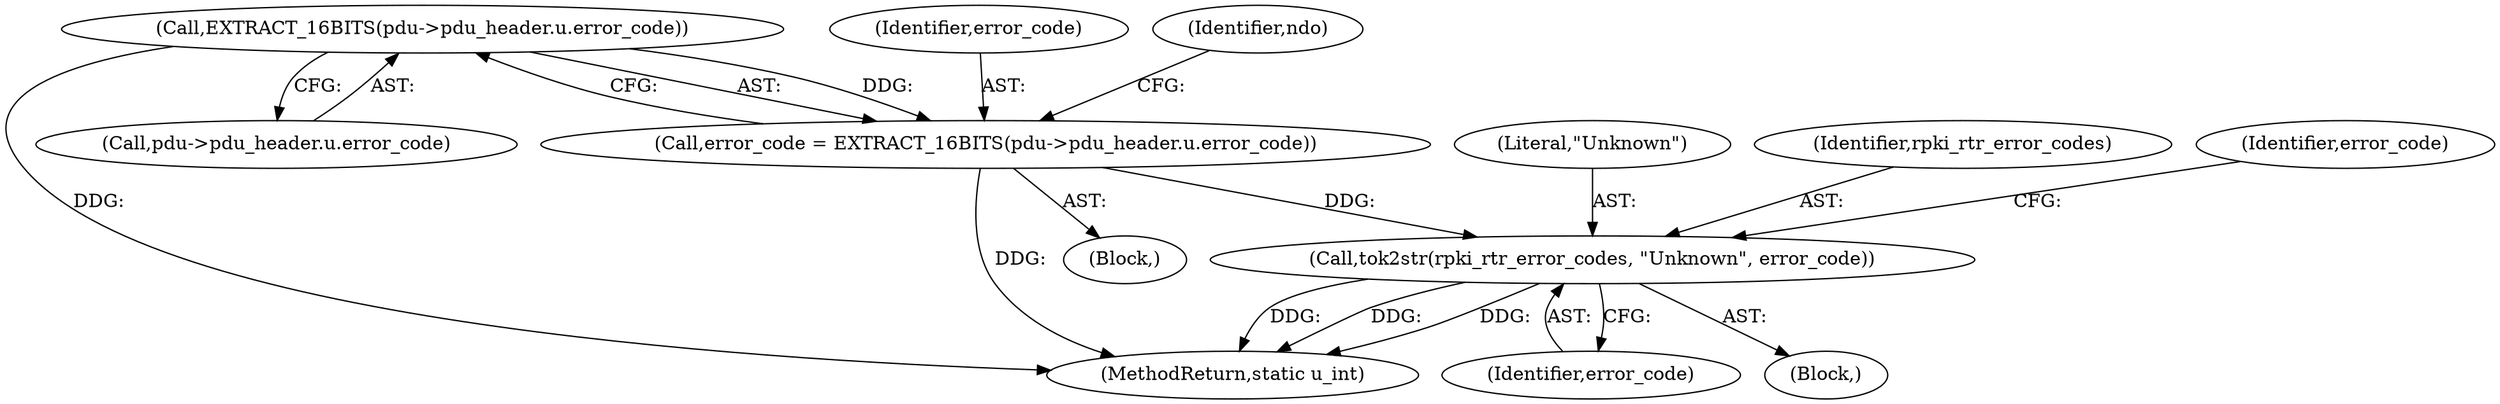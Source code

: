 digraph "0_tcpdump_83c64fce3a5226b080e535f5131a8a318f30e79b@pointer" {
"1000439" [label="(Call,EXTRACT_16BITS(pdu->pdu_header.u.error_code))"];
"1000437" [label="(Call,error_code = EXTRACT_16BITS(pdu->pdu_header.u.error_code))"];
"1000458" [label="(Call,tok2str(rpki_rtr_error_codes, \"Unknown\", error_code))"];
"1000457" [label="(Block,)"];
"1000460" [label="(Literal,\"Unknown\")"];
"1000458" [label="(Call,tok2str(rpki_rtr_error_codes, \"Unknown\", error_code))"];
"1000459" [label="(Identifier,rpki_rtr_error_codes)"];
"1000461" [label="(Identifier,error_code)"];
"1000612" [label="(MethodReturn,static u_int)"];
"1000400" [label="(Block,)"];
"1000438" [label="(Identifier,error_code)"];
"1000439" [label="(Call,EXTRACT_16BITS(pdu->pdu_header.u.error_code))"];
"1000440" [label="(Call,pdu->pdu_header.u.error_code)"];
"1000449" [label="(Identifier,ndo)"];
"1000463" [label="(Identifier,error_code)"];
"1000437" [label="(Call,error_code = EXTRACT_16BITS(pdu->pdu_header.u.error_code))"];
"1000439" -> "1000437"  [label="AST: "];
"1000439" -> "1000440"  [label="CFG: "];
"1000440" -> "1000439"  [label="AST: "];
"1000437" -> "1000439"  [label="CFG: "];
"1000439" -> "1000612"  [label="DDG: "];
"1000439" -> "1000437"  [label="DDG: "];
"1000437" -> "1000400"  [label="AST: "];
"1000438" -> "1000437"  [label="AST: "];
"1000449" -> "1000437"  [label="CFG: "];
"1000437" -> "1000612"  [label="DDG: "];
"1000437" -> "1000458"  [label="DDG: "];
"1000458" -> "1000457"  [label="AST: "];
"1000458" -> "1000461"  [label="CFG: "];
"1000459" -> "1000458"  [label="AST: "];
"1000460" -> "1000458"  [label="AST: "];
"1000461" -> "1000458"  [label="AST: "];
"1000463" -> "1000458"  [label="CFG: "];
"1000458" -> "1000612"  [label="DDG: "];
"1000458" -> "1000612"  [label="DDG: "];
"1000458" -> "1000612"  [label="DDG: "];
}
